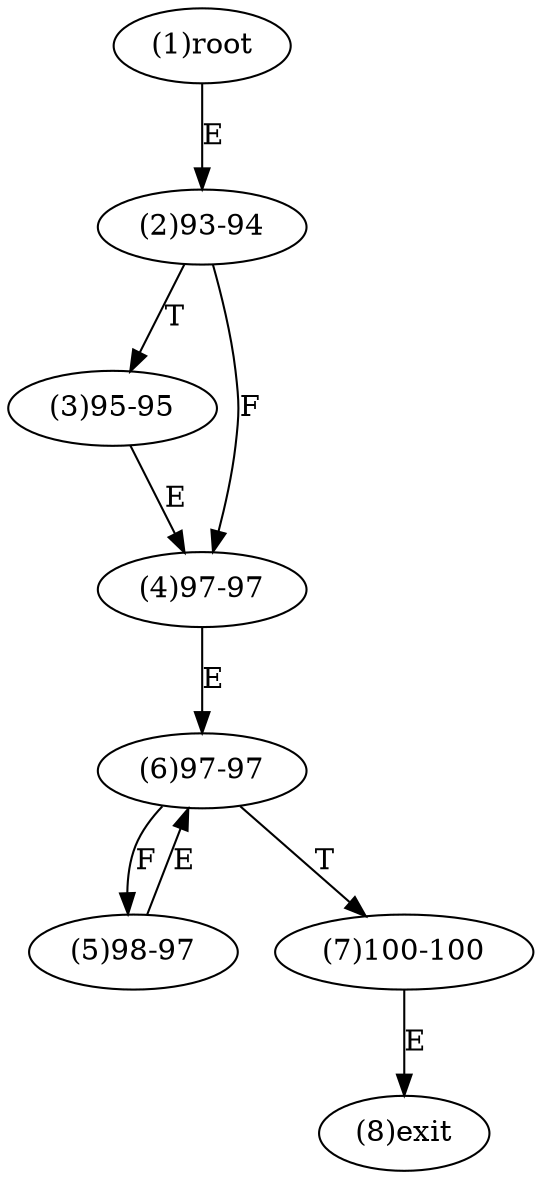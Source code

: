 digraph "" { 
1[ label="(1)root"];
2[ label="(2)93-94"];
3[ label="(3)95-95"];
4[ label="(4)97-97"];
5[ label="(5)98-97"];
6[ label="(6)97-97"];
7[ label="(7)100-100"];
8[ label="(8)exit"];
1->2[ label="E"];
2->4[ label="F"];
2->3[ label="T"];
3->4[ label="E"];
4->6[ label="E"];
5->6[ label="E"];
6->5[ label="F"];
6->7[ label="T"];
7->8[ label="E"];
}